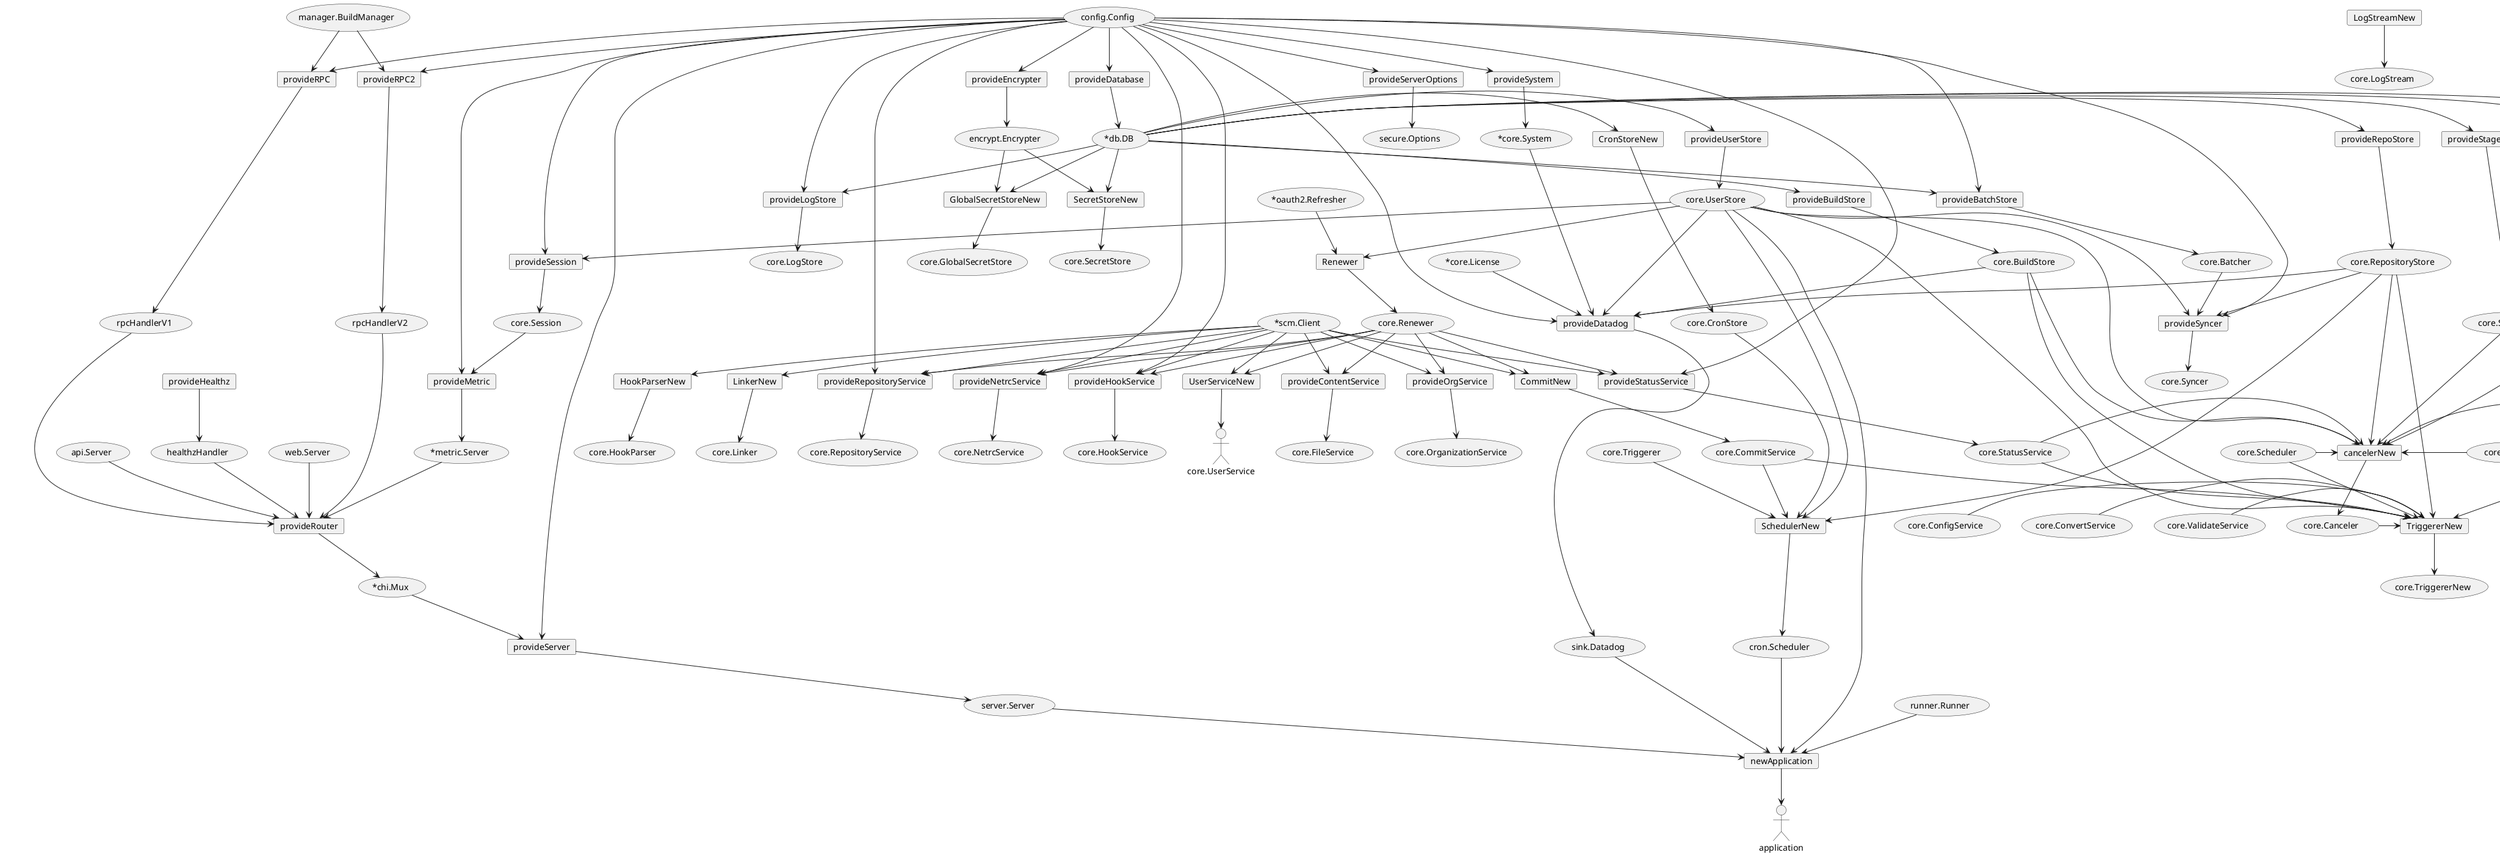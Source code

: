 @startuml

card provideRouter
(api.Server) --> provideRouter
(web.Server) --> provideRouter
(rpcHandlerV1) --> provideRouter
(rpcHandlerV2) --> provideRouter
(healthzHandler) -->provideRouter 
(*metric.Server) -->provideRouter
provideRouter --> (*chi.Mux)

card provideHealthz
provideHealthz --> healthzHandler

card provideRPC
(manager.BuildManager) --> provideRPC
(config.Config) --> provideRPC
provideRPC --> rpcHandlerV1

card provideRPC2
(manager.BuildManager) --> provideRPC2
(config.Config) --> provideRPC2
provideRPC2 --> rpcHandlerV2

card provideServer
(*chi.Mux) --> provideServer
(config.Config) --> provideServer
provideServer --> (server.Server)

card provideServerOptions
(config.Config) --> provideServerOptions
provideServerOptions --> (secure.Options)

card provideMetric
(core.Session) --> provideMetric
(config.Config) --> provideMetric
provideMetric --> (*metric.Server)

card cancelerNew
(core.BuildStore) -> cancelerNew
(core.Pubsub) -> cancelerNew
(core.RepositoryStore) -> cancelerNew
(core.Scheduler) -> cancelerNew
(core.StageStore) -> cancelerNew
(core.StatusService) -> cancelerNew
(core.StepStore) -> cancelerNew
(core.UserStore) -> cancelerNew
(core.WebhookSender) -> cancelerNew
cancelerNew --> (core.Canceler)

card CommitNew
(*scm.Client) --> CommitNew
(core.Renewer) --> CommitNew
CommitNew --> (core.CommitService)

card SchedulerNew
(core.CommitService) --> SchedulerNew
(core.CronStore) --> SchedulerNew
(core.RepositoryStore) --> SchedulerNew
(core.UserStore) --> SchedulerNew
(core.Triggerer) --> SchedulerNew
SchedulerNew --> (cron.Scheduler)

card LogStreamNew
LogStreamNew --> (core.LogStream)
card PubsubNew
PubsubNew --> (core.Pubsub)

card LinkerNew
(*scm.Client) --> LinkerNew
LinkerNew--> (core.Linker)

card HookParserNew
(*scm.Client) --> HookParserNew
HookParserNew--> (core.HookParser)

card Renewer
(*oauth2.Refresher) --> Renewer
(core.UserStore) --> Renewer
Renewer --> (core.Renewer)

card TriggererNew
(core.Canceler) -> TriggererNew
(core.ConfigService) -> TriggererNew
(core.ConvertService) -> TriggererNew
(core.CommitService) -> TriggererNew
(core.StatusService) -> TriggererNew
(core.BuildStore) -> TriggererNew
(core.Scheduler) -> TriggererNew
(core.RepositoryStore) -> TriggererNew
(core.UserStore) -> TriggererNew
(core.ValidateService) -> TriggererNew
(core.WebhookSender) --> TriggererNew
TriggererNew --> (core.TriggererNew)

card UserServiceNew
(*scm.Client) --> UserServiceNew
(core.Renewer) --> UserServiceNew
UserServiceNew --> core.UserService

card provideContentService
(*scm.Client) --> provideContentService
(core.Renewer) --> provideContentService
provideContentService --> (core.FileService)

card provideHookService
(*scm.Client) --> provideHookService
(core.Renewer) --> provideHookService
(config.Config) --> provideHookService
provideHookService --> (core.HookService)


card provideNetrcService
(*scm.Client) --> provideNetrcService
(core.Renewer) --> provideNetrcService
(config.Config) --> provideNetrcService
provideNetrcService --> (core.NetrcService)

card provideOrgService
(*scm.Client) --> provideOrgService
(core.Renewer) --> provideOrgService
provideOrgService --> (core.OrganizationService)

card provideRepositoryService
(*scm.Client) --> provideRepositoryService
(core.Renewer) --> provideRepositoryService
(config.Config) --> provideRepositoryService
provideRepositoryService --> (core.RepositoryService)

card provideSession
(core.UserStore) --> provideSession
(config.Config) --> provideSession
provideSession --> (core.Session)

card provideStatusService
(*scm.Client) --> provideStatusService
(core.Renewer) --> provideStatusService
(config.Config) --> provideStatusService
provideStatusService --> (core.StatusService)

card provideSyncer
(core.RepositoryStore) --> provideSyncer
(core.UserStore) --> provideSyncer
(core.Batcher) --> provideSyncer
(config.Config) --> provideSyncer
provideSyncer --> (core.Syncer)

card provideSystem
config.Config --> provideSystem
provideSystem --> (*core.System)

card provideDatadog
(core.UserStore) --> provideDatadog
(core.RepositoryStore) --> provideDatadog
(core.BuildStore) --> provideDatadog
(*core.System) --> provideDatadog
(*core.License) --> provideDatadog
(config.Config) --> provideDatadog
provideDatadog --> (sink.Datadog)

card provideDatabase
(config.Config) --> provideDatabase
provideDatabase --> (*db.DB)

card provideEncrypter
(config.Config) --> provideEncrypter
provideEncrypter --> (encrypt.Encrypter)

card provideBuildStore
(*db.DB) --> provideBuildStore
provideBuildStore --> (core.BuildStore)

card provideLogStore
(*db.DB) --> provideLogStore
(config.Config)  --> provideLogStore
provideLogStore --> (core.LogStore)

card provideStageStore
(*db.DB) -> provideStageStore
provideStageStore--> (core.StageStore)

card provideRepoStore
(*db.DB) -> provideRepoStore
provideRepoStore--> (core.RepositoryStore)

card provideUserStore
(*db.DB) -> provideUserStore
provideUserStore --> (core.UserStore)

card provideBatchStore
(*db.DB) --> provideBatchStore
(config.Config) --> provideBatchStore
provideBatchStore --> (core.Batcher)

card CronStoreNew
(*db.DB) -> CronStoreNew
CronStoreNew --> (core.CronStore)

card PermStoreNew
(*db.DB) -> PermStoreNew
PermStoreNew --> (core.PermStore)

card SecretStoreNew
(*db.DB) --> SecretStoreNew
(encrypt.Encrypter) --> SecretStoreNew
SecretStoreNew --> (core.SecretStore)

card GlobalSecretStoreNew
(*db.DB) --> GlobalSecretStoreNew
(encrypt.Encrypter) --> GlobalSecretStoreNew
GlobalSecretStoreNew --> (core.GlobalSecretStore)

card StepStoreNew
(*db.DB) -> StepStoreNew
StepStoreNew --> (core.StepStore)



card newApplication
(cron.Scheduler) --> newApplication
(sink.Datadog) --> newApplication
(runner.Runner) --> newApplication
(server.Server) --> newApplication
(core.UserStore) --> newApplication
newApplication --> application

@enduml
